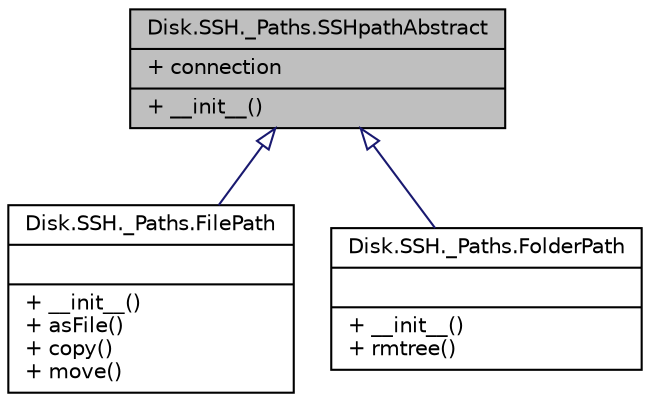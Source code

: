 digraph "Disk.SSH._Paths.SSHpathAbstract"
{
 // INTERACTIVE_SVG=YES
  bgcolor="transparent";
  edge [fontname="Helvetica",fontsize="10",labelfontname="Helvetica",labelfontsize="10"];
  node [fontname="Helvetica",fontsize="10",shape=record];
  Node1 [label="{Disk.SSH._Paths.SSHpathAbstract\n|+ connection\l|+ __init__()\l}",height=0.2,width=0.4,color="black", fillcolor="grey75", style="filled" fontcolor="black"];
  Node1 -> Node2 [dir="back",color="midnightblue",fontsize="10",style="solid",arrowtail="onormal",fontname="Helvetica"];
  Node2 [label="{Disk.SSH._Paths.FilePath\n||+ __init__()\l+ asFile()\l+ copy()\l+ move()\l}",height=0.2,width=0.4,color="black",URL="$class_disk_1_1_s_s_h_1_1___paths_1_1_file_path.html",tooltip="Path of a file on a remote machine."];
  Node1 -> Node3 [dir="back",color="midnightblue",fontsize="10",style="solid",arrowtail="onormal",fontname="Helvetica"];
  Node3 [label="{Disk.SSH._Paths.FolderPath\n||+ __init__()\l+ rmtree()\l}",height=0.2,width=0.4,color="black",URL="$class_disk_1_1_s_s_h_1_1___paths_1_1_folder_path.html",tooltip="Path of a folder on a remote machine."];
}
